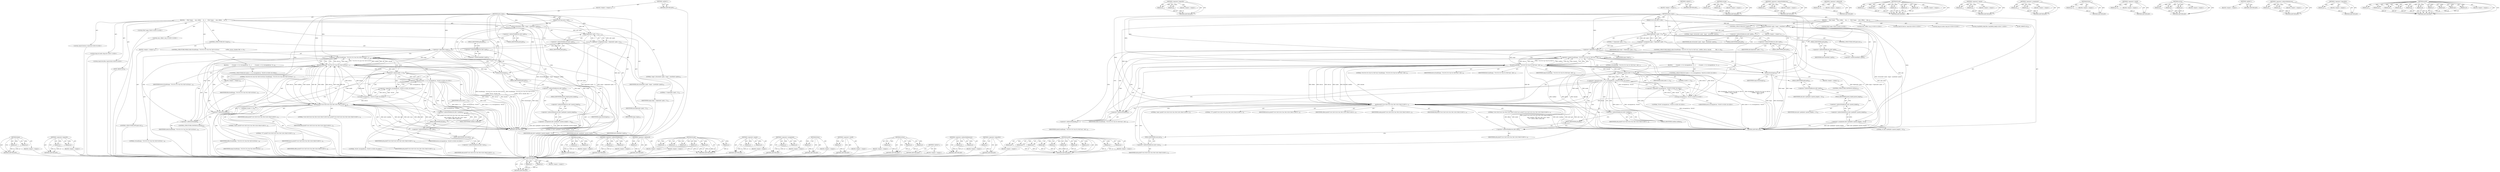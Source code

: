 digraph "printf" {
vulnerable_153 [label=<(METHOD,fopen)>];
vulnerable_154 [label=<(PARAM,p1)>];
vulnerable_155 [label=<(PARAM,p2)>];
vulnerable_156 [label=<(BLOCK,&lt;empty&gt;,&lt;empty&gt;)>];
vulnerable_157 [label=<(METHOD_RETURN,ANY)>];
vulnerable_180 [label=<(METHOD,&lt;operator&gt;.logicalOr)>];
vulnerable_181 [label=<(PARAM,p1)>];
vulnerable_182 [label=<(PARAM,p2)>];
vulnerable_183 [label=<(BLOCK,&lt;empty&gt;,&lt;empty&gt;)>];
vulnerable_184 [label=<(METHOD_RETURN,ANY)>];
vulnerable_6 [label=<(METHOD,&lt;global&gt;)<SUB>1</SUB>>];
vulnerable_7 [label=<(BLOCK,&lt;empty&gt;,&lt;empty&gt;)<SUB>1</SUB>>];
vulnerable_8 [label=<(METHOD,print_maps)<SUB>1</SUB>>];
vulnerable_9 [label=<(PARAM,struct pid_info_t* info)<SUB>1</SUB>>];
vulnerable_10 [label=<(BLOCK,{
     FILE *maps;
     size_t offset;
     cha...,{
     FILE *maps;
     size_t offset;
     cha...)<SUB>2</SUB>>];
vulnerable_11 [label="<(LOCAL,FILE* maps: FILE*)<SUB>3</SUB>>"];
vulnerable_12 [label="<(LOCAL,size_t offset: size_t)<SUB>4</SUB>>"];
vulnerable_13 [label="<(LOCAL,char[10] device: char[10])<SUB>5</SUB>>"];
vulnerable_14 [label="<(LOCAL,long int inode: long int)<SUB>6</SUB>>"];
vulnerable_15 [label="<(LOCAL,char[PATH_MAX] file: char[PATH_MAX])<SUB>7</SUB>>"];
vulnerable_16 [label=<(strlcat,strlcat(info-&gt;path, &quot;maps&quot;, sizeof(info-&gt;path)))<SUB>9</SUB>>];
vulnerable_17 [label=<(&lt;operator&gt;.indirectFieldAccess,info-&gt;path)<SUB>9</SUB>>];
vulnerable_18 [label=<(IDENTIFIER,info,strlcat(info-&gt;path, &quot;maps&quot;, sizeof(info-&gt;path)))<SUB>9</SUB>>];
vulnerable_19 [label=<(FIELD_IDENTIFIER,path,path)<SUB>9</SUB>>];
vulnerable_20 [label=<(LITERAL,&quot;maps&quot;,strlcat(info-&gt;path, &quot;maps&quot;, sizeof(info-&gt;path)))<SUB>9</SUB>>];
vulnerable_21 [label=<(&lt;operator&gt;.sizeOf,sizeof(info-&gt;path))<SUB>9</SUB>>];
vulnerable_22 [label=<(&lt;operator&gt;.indirectFieldAccess,info-&gt;path)<SUB>9</SUB>>];
vulnerable_23 [label=<(IDENTIFIER,info,sizeof(info-&gt;path))<SUB>9</SUB>>];
vulnerable_24 [label=<(FIELD_IDENTIFIER,path,path)<SUB>9</SUB>>];
vulnerable_25 [label=<(&lt;operator&gt;.assignment,maps = fopen(info-&gt;path, &quot;r&quot;))<SUB>11</SUB>>];
vulnerable_26 [label=<(IDENTIFIER,maps,maps = fopen(info-&gt;path, &quot;r&quot;))<SUB>11</SUB>>];
vulnerable_27 [label=<(fopen,fopen(info-&gt;path, &quot;r&quot;))<SUB>11</SUB>>];
vulnerable_28 [label=<(&lt;operator&gt;.indirectFieldAccess,info-&gt;path)<SUB>11</SUB>>];
vulnerable_29 [label=<(IDENTIFIER,info,fopen(info-&gt;path, &quot;r&quot;))<SUB>11</SUB>>];
vulnerable_30 [label=<(FIELD_IDENTIFIER,path,path)<SUB>11</SUB>>];
vulnerable_31 [label=<(LITERAL,&quot;r&quot;,fopen(info-&gt;path, &quot;r&quot;))<SUB>11</SUB>>];
vulnerable_32 [label=<(CONTROL_STRUCTURE,IF,if (!maps))<SUB>13</SUB>>];
vulnerable_33 [label=<(&lt;operator&gt;.logicalNot,!maps)<SUB>13</SUB>>];
vulnerable_34 [label=<(IDENTIFIER,maps,!maps)<SUB>13</SUB>>];
vulnerable_35 [label=<(BLOCK,&lt;empty&gt;,&lt;empty&gt;)<SUB>14</SUB>>];
vulnerable_36 [label=<(CONTROL_STRUCTURE,GOTO,goto out;)<SUB>14</SUB>>];
vulnerable_37 [label=<(CONTROL_STRUCTURE,WHILE,while (fscanf(maps, &quot;%*x-%*x %*s %zx %s %ld %s\n&quot;, &amp;offset, device, &amp;inode,
            file) == 4))<SUB>16</SUB>>];
vulnerable_38 [label=<(&lt;operator&gt;.equals,fscanf(maps, &quot;%*x-%*x %*s %zx %s %ld %s\n&quot;, &amp;of...)<SUB>16</SUB>>];
vulnerable_39 [label=<(fscanf,fscanf(maps, &quot;%*x-%*x %*s %zx %s %ld %s\n&quot;, &amp;of...)<SUB>16</SUB>>];
vulnerable_40 [label=<(IDENTIFIER,maps,fscanf(maps, &quot;%*x-%*x %*s %zx %s %ld %s\n&quot;, &amp;of...)<SUB>16</SUB>>];
vulnerable_41 [label=<(LITERAL,&quot;%*x-%*x %*s %zx %s %ld %s\n&quot;,fscanf(maps, &quot;%*x-%*x %*s %zx %s %ld %s\n&quot;, &amp;of...)<SUB>16</SUB>>];
vulnerable_42 [label=<(&lt;operator&gt;.addressOf,&amp;offset)<SUB>16</SUB>>];
vulnerable_43 [label=<(IDENTIFIER,offset,fscanf(maps, &quot;%*x-%*x %*s %zx %s %ld %s\n&quot;, &amp;of...)<SUB>16</SUB>>];
vulnerable_44 [label=<(IDENTIFIER,device,fscanf(maps, &quot;%*x-%*x %*s %zx %s %ld %s\n&quot;, &amp;of...)<SUB>16</SUB>>];
vulnerable_45 [label=<(&lt;operator&gt;.addressOf,&amp;inode)<SUB>16</SUB>>];
vulnerable_46 [label=<(IDENTIFIER,inode,fscanf(maps, &quot;%*x-%*x %*s %zx %s %ld %s\n&quot;, &amp;of...)<SUB>16</SUB>>];
vulnerable_47 [label=<(IDENTIFIER,file,fscanf(maps, &quot;%*x-%*x %*s %zx %s %ld %s\n&quot;, &amp;of...)<SUB>17</SUB>>];
vulnerable_48 [label=<(LITERAL,4,fscanf(maps, &quot;%*x-%*x %*s %zx %s %ld %s\n&quot;, &amp;of...)<SUB>17</SUB>>];
vulnerable_49 [label=<(BLOCK,{
         if (inode == 0 || !strcmp(device, &quot;0...,{
         if (inode == 0 || !strcmp(device, &quot;0...)<SUB>17</SUB>>];
vulnerable_50 [label="<(CONTROL_STRUCTURE,IF,if (inode == 0 || !strcmp(device, &quot;00:00&quot;)))<SUB>18</SUB>>"];
vulnerable_51 [label="<(&lt;operator&gt;.logicalOr,inode == 0 || !strcmp(device, &quot;00:00&quot;))<SUB>18</SUB>>"];
vulnerable_52 [label=<(&lt;operator&gt;.equals,inode == 0)<SUB>18</SUB>>];
vulnerable_53 [label=<(IDENTIFIER,inode,inode == 0)<SUB>18</SUB>>];
vulnerable_54 [label=<(LITERAL,0,inode == 0)<SUB>18</SUB>>];
vulnerable_55 [label="<(&lt;operator&gt;.logicalNot,!strcmp(device, &quot;00:00&quot;))<SUB>18</SUB>>"];
vulnerable_56 [label="<(strcmp,strcmp(device, &quot;00:00&quot;))<SUB>18</SUB>>"];
vulnerable_57 [label="<(IDENTIFIER,device,strcmp(device, &quot;00:00&quot;))<SUB>18</SUB>>"];
vulnerable_58 [label="<(LITERAL,&quot;00:00&quot;,strcmp(device, &quot;00:00&quot;))<SUB>18</SUB>>"];
vulnerable_59 [label=<(BLOCK,&lt;empty&gt;,&lt;empty&gt;)<SUB>19</SUB>>];
vulnerable_60 [label=<(CONTROL_STRUCTURE,CONTINUE,continue;)<SUB>19</SUB>>];
vulnerable_61 [label=<(printf,printf(&quot;%-9s %5d %10s %4s %9s %18s %9zd %10ld %...)<SUB>21</SUB>>];
vulnerable_62 [label=<(LITERAL,&quot;%-9s %5d %10s %4s %9s %18s %9zd %10ld %s\n&quot;,printf(&quot;%-9s %5d %10s %4s %9s %18s %9zd %10ld %...)<SUB>21</SUB>>];
vulnerable_63 [label=<(&lt;operator&gt;.indirectFieldAccess,info-&gt;cmdline)<SUB>22</SUB>>];
vulnerable_64 [label=<(IDENTIFIER,info,printf(&quot;%-9s %5d %10s %4s %9s %18s %9zd %10ld %...)<SUB>22</SUB>>];
vulnerable_65 [label=<(FIELD_IDENTIFIER,cmdline,cmdline)<SUB>22</SUB>>];
vulnerable_66 [label=<(&lt;operator&gt;.indirectFieldAccess,info-&gt;pid)<SUB>22</SUB>>];
vulnerable_67 [label=<(IDENTIFIER,info,printf(&quot;%-9s %5d %10s %4s %9s %18s %9zd %10ld %...)<SUB>22</SUB>>];
vulnerable_68 [label=<(FIELD_IDENTIFIER,pid,pid)<SUB>22</SUB>>];
vulnerable_69 [label=<(&lt;operator&gt;.indirectFieldAccess,info-&gt;user)<SUB>22</SUB>>];
vulnerable_70 [label=<(IDENTIFIER,info,printf(&quot;%-9s %5d %10s %4s %9s %18s %9zd %10ld %...)<SUB>22</SUB>>];
vulnerable_71 [label=<(FIELD_IDENTIFIER,user,user)<SUB>22</SUB>>];
vulnerable_72 [label=<(LITERAL,&quot;mem&quot;,printf(&quot;%-9s %5d %10s %4s %9s %18s %9zd %10ld %...)<SUB>22</SUB>>];
vulnerable_73 [label=<(LITERAL,&quot;???&quot;,printf(&quot;%-9s %5d %10s %4s %9s %18s %9zd %10ld %...)<SUB>23</SUB>>];
vulnerable_74 [label=<(IDENTIFIER,device,printf(&quot;%-9s %5d %10s %4s %9s %18s %9zd %10ld %...)<SUB>23</SUB>>];
vulnerable_75 [label=<(IDENTIFIER,offset,printf(&quot;%-9s %5d %10s %4s %9s %18s %9zd %10ld %...)<SUB>23</SUB>>];
vulnerable_76 [label=<(IDENTIFIER,inode,printf(&quot;%-9s %5d %10s %4s %9s %18s %9zd %10ld %...)<SUB>23</SUB>>];
vulnerable_77 [label=<(IDENTIFIER,file,printf(&quot;%-9s %5d %10s %4s %9s %18s %9zd %10ld %...)<SUB>23</SUB>>];
vulnerable_78 [label=<(fclose,fclose(maps))<SUB>26</SUB>>];
vulnerable_79 [label=<(IDENTIFIER,maps,fclose(maps))<SUB>26</SUB>>];
vulnerable_80 [label=<(JUMP_TARGET,out)<SUB>28</SUB>>];
vulnerable_81 [label=<(&lt;operator&gt;.assignment,info-&gt;path[info-&gt;parent_length] = '\0')<SUB>29</SUB>>];
vulnerable_82 [label=<(&lt;operator&gt;.indirectIndexAccess,info-&gt;path[info-&gt;parent_length])<SUB>29</SUB>>];
vulnerable_83 [label=<(&lt;operator&gt;.indirectFieldAccess,info-&gt;path)<SUB>29</SUB>>];
vulnerable_84 [label=<(IDENTIFIER,info,info-&gt;path[info-&gt;parent_length] = '\0')<SUB>29</SUB>>];
vulnerable_85 [label=<(FIELD_IDENTIFIER,path,path)<SUB>29</SUB>>];
vulnerable_86 [label=<(&lt;operator&gt;.indirectFieldAccess,info-&gt;parent_length)<SUB>29</SUB>>];
vulnerable_87 [label=<(IDENTIFIER,info,info-&gt;path[info-&gt;parent_length] = '\0')<SUB>29</SUB>>];
vulnerable_88 [label=<(FIELD_IDENTIFIER,parent_length,parent_length)<SUB>29</SUB>>];
vulnerable_89 [label=<(LITERAL,'\0',info-&gt;path[info-&gt;parent_length] = '\0')<SUB>29</SUB>>];
vulnerable_90 [label=<(METHOD_RETURN,void)<SUB>1</SUB>>];
vulnerable_92 [label=<(METHOD_RETURN,ANY)<SUB>1</SUB>>];
vulnerable_185 [label=<(METHOD,strcmp)>];
vulnerable_186 [label=<(PARAM,p1)>];
vulnerable_187 [label=<(PARAM,p2)>];
vulnerable_188 [label=<(BLOCK,&lt;empty&gt;,&lt;empty&gt;)>];
vulnerable_189 [label=<(METHOD_RETURN,ANY)>];
vulnerable_139 [label=<(METHOD,&lt;operator&gt;.indirectFieldAccess)>];
vulnerable_140 [label=<(PARAM,p1)>];
vulnerable_141 [label=<(PARAM,p2)>];
vulnerable_142 [label=<(BLOCK,&lt;empty&gt;,&lt;empty&gt;)>];
vulnerable_143 [label=<(METHOD_RETURN,ANY)>];
vulnerable_176 [label=<(METHOD,&lt;operator&gt;.addressOf)>];
vulnerable_177 [label=<(PARAM,p1)>];
vulnerable_178 [label=<(BLOCK,&lt;empty&gt;,&lt;empty&gt;)>];
vulnerable_179 [label=<(METHOD_RETURN,ANY)>];
vulnerable_167 [label=<(METHOD,fscanf)>];
vulnerable_168 [label=<(PARAM,p1)>];
vulnerable_169 [label=<(PARAM,p2)>];
vulnerable_170 [label=<(PARAM,p3)>];
vulnerable_171 [label=<(PARAM,p4)>];
vulnerable_172 [label=<(PARAM,p5)>];
vulnerable_173 [label=<(PARAM,p6)>];
vulnerable_174 [label=<(BLOCK,&lt;empty&gt;,&lt;empty&gt;)>];
vulnerable_175 [label=<(METHOD_RETURN,ANY)>];
vulnerable_162 [label=<(METHOD,&lt;operator&gt;.equals)>];
vulnerable_163 [label=<(PARAM,p1)>];
vulnerable_164 [label=<(PARAM,p2)>];
vulnerable_165 [label=<(BLOCK,&lt;empty&gt;,&lt;empty&gt;)>];
vulnerable_166 [label=<(METHOD_RETURN,ANY)>];
vulnerable_148 [label=<(METHOD,&lt;operator&gt;.assignment)>];
vulnerable_149 [label=<(PARAM,p1)>];
vulnerable_150 [label=<(PARAM,p2)>];
vulnerable_151 [label=<(BLOCK,&lt;empty&gt;,&lt;empty&gt;)>];
vulnerable_152 [label=<(METHOD_RETURN,ANY)>];
vulnerable_203 [label=<(METHOD,fclose)>];
vulnerable_204 [label=<(PARAM,p1)>];
vulnerable_205 [label=<(BLOCK,&lt;empty&gt;,&lt;empty&gt;)>];
vulnerable_206 [label=<(METHOD_RETURN,ANY)>];
vulnerable_144 [label=<(METHOD,&lt;operator&gt;.sizeOf)>];
vulnerable_145 [label=<(PARAM,p1)>];
vulnerable_146 [label=<(BLOCK,&lt;empty&gt;,&lt;empty&gt;)>];
vulnerable_147 [label=<(METHOD_RETURN,ANY)>];
vulnerable_133 [label=<(METHOD,strlcat)>];
vulnerable_134 [label=<(PARAM,p1)>];
vulnerable_135 [label=<(PARAM,p2)>];
vulnerable_136 [label=<(PARAM,p3)>];
vulnerable_137 [label=<(BLOCK,&lt;empty&gt;,&lt;empty&gt;)>];
vulnerable_138 [label=<(METHOD_RETURN,ANY)>];
vulnerable_127 [label=<(METHOD,&lt;global&gt;)<SUB>1</SUB>>];
vulnerable_128 [label=<(BLOCK,&lt;empty&gt;,&lt;empty&gt;)>];
vulnerable_129 [label=<(METHOD_RETURN,ANY)>];
vulnerable_207 [label=<(METHOD,&lt;operator&gt;.indirectIndexAccess)>];
vulnerable_208 [label=<(PARAM,p1)>];
vulnerable_209 [label=<(PARAM,p2)>];
vulnerable_210 [label=<(BLOCK,&lt;empty&gt;,&lt;empty&gt;)>];
vulnerable_211 [label=<(METHOD_RETURN,ANY)>];
vulnerable_158 [label=<(METHOD,&lt;operator&gt;.logicalNot)>];
vulnerable_159 [label=<(PARAM,p1)>];
vulnerable_160 [label=<(BLOCK,&lt;empty&gt;,&lt;empty&gt;)>];
vulnerable_161 [label=<(METHOD_RETURN,ANY)>];
vulnerable_190 [label=<(METHOD,printf)>];
vulnerable_191 [label=<(PARAM,p1)>];
vulnerable_192 [label=<(PARAM,p2)>];
vulnerable_193 [label=<(PARAM,p3)>];
vulnerable_194 [label=<(PARAM,p4)>];
vulnerable_195 [label=<(PARAM,p5)>];
vulnerable_196 [label=<(PARAM,p6)>];
vulnerable_197 [label=<(PARAM,p7)>];
vulnerable_198 [label=<(PARAM,p8)>];
vulnerable_199 [label=<(PARAM,p9)>];
vulnerable_200 [label=<(PARAM,p10)>];
vulnerable_201 [label=<(BLOCK,&lt;empty&gt;,&lt;empty&gt;)>];
vulnerable_202 [label=<(METHOD_RETURN,ANY)>];
fixed_153 [label=<(METHOD,fopen)>];
fixed_154 [label=<(PARAM,p1)>];
fixed_155 [label=<(PARAM,p2)>];
fixed_156 [label=<(BLOCK,&lt;empty&gt;,&lt;empty&gt;)>];
fixed_157 [label=<(METHOD_RETURN,ANY)>];
fixed_180 [label=<(METHOD,&lt;operator&gt;.logicalOr)>];
fixed_181 [label=<(PARAM,p1)>];
fixed_182 [label=<(PARAM,p2)>];
fixed_183 [label=<(BLOCK,&lt;empty&gt;,&lt;empty&gt;)>];
fixed_184 [label=<(METHOD_RETURN,ANY)>];
fixed_6 [label=<(METHOD,&lt;global&gt;)<SUB>1</SUB>>];
fixed_7 [label=<(BLOCK,&lt;empty&gt;,&lt;empty&gt;)<SUB>1</SUB>>];
fixed_8 [label=<(METHOD,print_maps)<SUB>1</SUB>>];
fixed_9 [label=<(PARAM,struct pid_info_t* info)<SUB>1</SUB>>];
fixed_10 [label=<(BLOCK,{
     FILE *maps;

     size_t offset;
     ch...,{
     FILE *maps;

     size_t offset;
     ch...)<SUB>2</SUB>>];
fixed_11 [label="<(LOCAL,FILE* maps: FILE*)<SUB>3</SUB>>"];
fixed_12 [label="<(LOCAL,size_t offset: size_t)<SUB>5</SUB>>"];
fixed_13 [label="<(LOCAL,char[10] device: char[10])<SUB>6</SUB>>"];
fixed_14 [label="<(LOCAL,long int inode: long int)<SUB>7</SUB>>"];
fixed_15 [label="<(LOCAL,char[1024] file: char[1024])<SUB>8</SUB>>"];
fixed_16 [label=<(strlcat,strlcat(info-&gt;path, &quot;maps&quot;, sizeof(info-&gt;path)))<SUB>10</SUB>>];
fixed_17 [label=<(&lt;operator&gt;.indirectFieldAccess,info-&gt;path)<SUB>10</SUB>>];
fixed_18 [label=<(IDENTIFIER,info,strlcat(info-&gt;path, &quot;maps&quot;, sizeof(info-&gt;path)))<SUB>10</SUB>>];
fixed_19 [label=<(FIELD_IDENTIFIER,path,path)<SUB>10</SUB>>];
fixed_20 [label=<(LITERAL,&quot;maps&quot;,strlcat(info-&gt;path, &quot;maps&quot;, sizeof(info-&gt;path)))<SUB>10</SUB>>];
fixed_21 [label=<(&lt;operator&gt;.sizeOf,sizeof(info-&gt;path))<SUB>10</SUB>>];
fixed_22 [label=<(&lt;operator&gt;.indirectFieldAccess,info-&gt;path)<SUB>10</SUB>>];
fixed_23 [label=<(IDENTIFIER,info,sizeof(info-&gt;path))<SUB>10</SUB>>];
fixed_24 [label=<(FIELD_IDENTIFIER,path,path)<SUB>10</SUB>>];
fixed_25 [label=<(&lt;operator&gt;.assignment,maps = fopen(info-&gt;path, &quot;r&quot;))<SUB>12</SUB>>];
fixed_26 [label=<(IDENTIFIER,maps,maps = fopen(info-&gt;path, &quot;r&quot;))<SUB>12</SUB>>];
fixed_27 [label=<(fopen,fopen(info-&gt;path, &quot;r&quot;))<SUB>12</SUB>>];
fixed_28 [label=<(&lt;operator&gt;.indirectFieldAccess,info-&gt;path)<SUB>12</SUB>>];
fixed_29 [label=<(IDENTIFIER,info,fopen(info-&gt;path, &quot;r&quot;))<SUB>12</SUB>>];
fixed_30 [label=<(FIELD_IDENTIFIER,path,path)<SUB>12</SUB>>];
fixed_31 [label=<(LITERAL,&quot;r&quot;,fopen(info-&gt;path, &quot;r&quot;))<SUB>12</SUB>>];
fixed_32 [label=<(CONTROL_STRUCTURE,IF,if (!maps))<SUB>14</SUB>>];
fixed_33 [label=<(&lt;operator&gt;.logicalNot,!maps)<SUB>14</SUB>>];
fixed_34 [label=<(IDENTIFIER,maps,!maps)<SUB>14</SUB>>];
fixed_35 [label=<(BLOCK,&lt;empty&gt;,&lt;empty&gt;)<SUB>15</SUB>>];
fixed_36 [label=<(CONTROL_STRUCTURE,GOTO,goto out;)<SUB>15</SUB>>];
fixed_37 [label=<(CONTROL_STRUCTURE,WHILE,while (fscanf(maps, &quot;%*x-%*x %*s %zx %5s %ld %1023s\n&quot;,
                  &amp;offset, device, &amp;inode, file) == 4))<SUB>17</SUB>>];
fixed_38 [label=<(&lt;operator&gt;.equals,fscanf(maps, &quot;%*x-%*x %*s %zx %5s %ld %1023s\n&quot;...)<SUB>17</SUB>>];
fixed_39 [label=<(fscanf,fscanf(maps, &quot;%*x-%*x %*s %zx %5s %ld %1023s\n&quot;...)<SUB>17</SUB>>];
fixed_40 [label=<(IDENTIFIER,maps,fscanf(maps, &quot;%*x-%*x %*s %zx %5s %ld %1023s\n&quot;...)<SUB>17</SUB>>];
fixed_41 [label=<(LITERAL,&quot;%*x-%*x %*s %zx %5s %ld %1023s\n&quot;,fscanf(maps, &quot;%*x-%*x %*s %zx %5s %ld %1023s\n&quot;...)<SUB>17</SUB>>];
fixed_42 [label=<(&lt;operator&gt;.addressOf,&amp;offset)<SUB>18</SUB>>];
fixed_43 [label=<(IDENTIFIER,offset,fscanf(maps, &quot;%*x-%*x %*s %zx %5s %ld %1023s\n&quot;...)<SUB>18</SUB>>];
fixed_44 [label=<(IDENTIFIER,device,fscanf(maps, &quot;%*x-%*x %*s %zx %5s %ld %1023s\n&quot;...)<SUB>18</SUB>>];
fixed_45 [label=<(&lt;operator&gt;.addressOf,&amp;inode)<SUB>18</SUB>>];
fixed_46 [label=<(IDENTIFIER,inode,fscanf(maps, &quot;%*x-%*x %*s %zx %5s %ld %1023s\n&quot;...)<SUB>18</SUB>>];
fixed_47 [label=<(IDENTIFIER,file,fscanf(maps, &quot;%*x-%*x %*s %zx %5s %ld %1023s\n&quot;...)<SUB>18</SUB>>];
fixed_48 [label=<(LITERAL,4,fscanf(maps, &quot;%*x-%*x %*s %zx %5s %ld %1023s\n&quot;...)<SUB>18</SUB>>];
fixed_49 [label=<(BLOCK,{
         if (inode == 0 || !strcmp(device, &quot;0...,{
         if (inode == 0 || !strcmp(device, &quot;0...)<SUB>18</SUB>>];
fixed_50 [label="<(CONTROL_STRUCTURE,IF,if (inode == 0 || !strcmp(device, &quot;00:00&quot;)))<SUB>19</SUB>>"];
fixed_51 [label="<(&lt;operator&gt;.logicalOr,inode == 0 || !strcmp(device, &quot;00:00&quot;))<SUB>19</SUB>>"];
fixed_52 [label=<(&lt;operator&gt;.equals,inode == 0)<SUB>19</SUB>>];
fixed_53 [label=<(IDENTIFIER,inode,inode == 0)<SUB>19</SUB>>];
fixed_54 [label=<(LITERAL,0,inode == 0)<SUB>19</SUB>>];
fixed_55 [label="<(&lt;operator&gt;.logicalNot,!strcmp(device, &quot;00:00&quot;))<SUB>19</SUB>>"];
fixed_56 [label="<(strcmp,strcmp(device, &quot;00:00&quot;))<SUB>19</SUB>>"];
fixed_57 [label="<(IDENTIFIER,device,strcmp(device, &quot;00:00&quot;))<SUB>19</SUB>>"];
fixed_58 [label="<(LITERAL,&quot;00:00&quot;,strcmp(device, &quot;00:00&quot;))<SUB>19</SUB>>"];
fixed_59 [label=<(BLOCK,&lt;empty&gt;,&lt;empty&gt;)<SUB>20</SUB>>];
fixed_60 [label=<(CONTROL_STRUCTURE,CONTINUE,continue;)<SUB>20</SUB>>];
fixed_61 [label=<(printf,printf(&quot;%-9s %5d %10s %4s %9s %18s %9zd %10ld %...)<SUB>22</SUB>>];
fixed_62 [label=<(LITERAL,&quot;%-9s %5d %10s %4s %9s %18s %9zd %10ld %s\n&quot;,printf(&quot;%-9s %5d %10s %4s %9s %18s %9zd %10ld %...)<SUB>22</SUB>>];
fixed_63 [label=<(&lt;operator&gt;.indirectFieldAccess,info-&gt;cmdline)<SUB>23</SUB>>];
fixed_64 [label=<(IDENTIFIER,info,printf(&quot;%-9s %5d %10s %4s %9s %18s %9zd %10ld %...)<SUB>23</SUB>>];
fixed_65 [label=<(FIELD_IDENTIFIER,cmdline,cmdline)<SUB>23</SUB>>];
fixed_66 [label=<(&lt;operator&gt;.indirectFieldAccess,info-&gt;pid)<SUB>23</SUB>>];
fixed_67 [label=<(IDENTIFIER,info,printf(&quot;%-9s %5d %10s %4s %9s %18s %9zd %10ld %...)<SUB>23</SUB>>];
fixed_68 [label=<(FIELD_IDENTIFIER,pid,pid)<SUB>23</SUB>>];
fixed_69 [label=<(&lt;operator&gt;.indirectFieldAccess,info-&gt;user)<SUB>23</SUB>>];
fixed_70 [label=<(IDENTIFIER,info,printf(&quot;%-9s %5d %10s %4s %9s %18s %9zd %10ld %...)<SUB>23</SUB>>];
fixed_71 [label=<(FIELD_IDENTIFIER,user,user)<SUB>23</SUB>>];
fixed_72 [label=<(LITERAL,&quot;mem&quot;,printf(&quot;%-9s %5d %10s %4s %9s %18s %9zd %10ld %...)<SUB>23</SUB>>];
fixed_73 [label=<(LITERAL,&quot;???&quot;,printf(&quot;%-9s %5d %10s %4s %9s %18s %9zd %10ld %...)<SUB>24</SUB>>];
fixed_74 [label=<(IDENTIFIER,device,printf(&quot;%-9s %5d %10s %4s %9s %18s %9zd %10ld %...)<SUB>24</SUB>>];
fixed_75 [label=<(IDENTIFIER,offset,printf(&quot;%-9s %5d %10s %4s %9s %18s %9zd %10ld %...)<SUB>24</SUB>>];
fixed_76 [label=<(IDENTIFIER,inode,printf(&quot;%-9s %5d %10s %4s %9s %18s %9zd %10ld %...)<SUB>24</SUB>>];
fixed_77 [label=<(IDENTIFIER,file,printf(&quot;%-9s %5d %10s %4s %9s %18s %9zd %10ld %...)<SUB>24</SUB>>];
fixed_78 [label=<(fclose,fclose(maps))<SUB>27</SUB>>];
fixed_79 [label=<(IDENTIFIER,maps,fclose(maps))<SUB>27</SUB>>];
fixed_80 [label=<(JUMP_TARGET,out)<SUB>29</SUB>>];
fixed_81 [label=<(&lt;operator&gt;.assignment,info-&gt;path[info-&gt;parent_length] = '\0')<SUB>30</SUB>>];
fixed_82 [label=<(&lt;operator&gt;.indirectIndexAccess,info-&gt;path[info-&gt;parent_length])<SUB>30</SUB>>];
fixed_83 [label=<(&lt;operator&gt;.indirectFieldAccess,info-&gt;path)<SUB>30</SUB>>];
fixed_84 [label=<(IDENTIFIER,info,info-&gt;path[info-&gt;parent_length] = '\0')<SUB>30</SUB>>];
fixed_85 [label=<(FIELD_IDENTIFIER,path,path)<SUB>30</SUB>>];
fixed_86 [label=<(&lt;operator&gt;.indirectFieldAccess,info-&gt;parent_length)<SUB>30</SUB>>];
fixed_87 [label=<(IDENTIFIER,info,info-&gt;path[info-&gt;parent_length] = '\0')<SUB>30</SUB>>];
fixed_88 [label=<(FIELD_IDENTIFIER,parent_length,parent_length)<SUB>30</SUB>>];
fixed_89 [label=<(LITERAL,'\0',info-&gt;path[info-&gt;parent_length] = '\0')<SUB>30</SUB>>];
fixed_90 [label=<(METHOD_RETURN,void)<SUB>1</SUB>>];
fixed_92 [label=<(METHOD_RETURN,ANY)<SUB>1</SUB>>];
fixed_185 [label=<(METHOD,strcmp)>];
fixed_186 [label=<(PARAM,p1)>];
fixed_187 [label=<(PARAM,p2)>];
fixed_188 [label=<(BLOCK,&lt;empty&gt;,&lt;empty&gt;)>];
fixed_189 [label=<(METHOD_RETURN,ANY)>];
fixed_139 [label=<(METHOD,&lt;operator&gt;.indirectFieldAccess)>];
fixed_140 [label=<(PARAM,p1)>];
fixed_141 [label=<(PARAM,p2)>];
fixed_142 [label=<(BLOCK,&lt;empty&gt;,&lt;empty&gt;)>];
fixed_143 [label=<(METHOD_RETURN,ANY)>];
fixed_176 [label=<(METHOD,&lt;operator&gt;.addressOf)>];
fixed_177 [label=<(PARAM,p1)>];
fixed_178 [label=<(BLOCK,&lt;empty&gt;,&lt;empty&gt;)>];
fixed_179 [label=<(METHOD_RETURN,ANY)>];
fixed_167 [label=<(METHOD,fscanf)>];
fixed_168 [label=<(PARAM,p1)>];
fixed_169 [label=<(PARAM,p2)>];
fixed_170 [label=<(PARAM,p3)>];
fixed_171 [label=<(PARAM,p4)>];
fixed_172 [label=<(PARAM,p5)>];
fixed_173 [label=<(PARAM,p6)>];
fixed_174 [label=<(BLOCK,&lt;empty&gt;,&lt;empty&gt;)>];
fixed_175 [label=<(METHOD_RETURN,ANY)>];
fixed_162 [label=<(METHOD,&lt;operator&gt;.equals)>];
fixed_163 [label=<(PARAM,p1)>];
fixed_164 [label=<(PARAM,p2)>];
fixed_165 [label=<(BLOCK,&lt;empty&gt;,&lt;empty&gt;)>];
fixed_166 [label=<(METHOD_RETURN,ANY)>];
fixed_148 [label=<(METHOD,&lt;operator&gt;.assignment)>];
fixed_149 [label=<(PARAM,p1)>];
fixed_150 [label=<(PARAM,p2)>];
fixed_151 [label=<(BLOCK,&lt;empty&gt;,&lt;empty&gt;)>];
fixed_152 [label=<(METHOD_RETURN,ANY)>];
fixed_203 [label=<(METHOD,fclose)>];
fixed_204 [label=<(PARAM,p1)>];
fixed_205 [label=<(BLOCK,&lt;empty&gt;,&lt;empty&gt;)>];
fixed_206 [label=<(METHOD_RETURN,ANY)>];
fixed_144 [label=<(METHOD,&lt;operator&gt;.sizeOf)>];
fixed_145 [label=<(PARAM,p1)>];
fixed_146 [label=<(BLOCK,&lt;empty&gt;,&lt;empty&gt;)>];
fixed_147 [label=<(METHOD_RETURN,ANY)>];
fixed_133 [label=<(METHOD,strlcat)>];
fixed_134 [label=<(PARAM,p1)>];
fixed_135 [label=<(PARAM,p2)>];
fixed_136 [label=<(PARAM,p3)>];
fixed_137 [label=<(BLOCK,&lt;empty&gt;,&lt;empty&gt;)>];
fixed_138 [label=<(METHOD_RETURN,ANY)>];
fixed_127 [label=<(METHOD,&lt;global&gt;)<SUB>1</SUB>>];
fixed_128 [label=<(BLOCK,&lt;empty&gt;,&lt;empty&gt;)>];
fixed_129 [label=<(METHOD_RETURN,ANY)>];
fixed_207 [label=<(METHOD,&lt;operator&gt;.indirectIndexAccess)>];
fixed_208 [label=<(PARAM,p1)>];
fixed_209 [label=<(PARAM,p2)>];
fixed_210 [label=<(BLOCK,&lt;empty&gt;,&lt;empty&gt;)>];
fixed_211 [label=<(METHOD_RETURN,ANY)>];
fixed_158 [label=<(METHOD,&lt;operator&gt;.logicalNot)>];
fixed_159 [label=<(PARAM,p1)>];
fixed_160 [label=<(BLOCK,&lt;empty&gt;,&lt;empty&gt;)>];
fixed_161 [label=<(METHOD_RETURN,ANY)>];
fixed_190 [label=<(METHOD,printf)>];
fixed_191 [label=<(PARAM,p1)>];
fixed_192 [label=<(PARAM,p2)>];
fixed_193 [label=<(PARAM,p3)>];
fixed_194 [label=<(PARAM,p4)>];
fixed_195 [label=<(PARAM,p5)>];
fixed_196 [label=<(PARAM,p6)>];
fixed_197 [label=<(PARAM,p7)>];
fixed_198 [label=<(PARAM,p8)>];
fixed_199 [label=<(PARAM,p9)>];
fixed_200 [label=<(PARAM,p10)>];
fixed_201 [label=<(BLOCK,&lt;empty&gt;,&lt;empty&gt;)>];
fixed_202 [label=<(METHOD_RETURN,ANY)>];
vulnerable_153 -> vulnerable_154  [key=0, label="AST: "];
vulnerable_153 -> vulnerable_154  [key=1, label="DDG: "];
vulnerable_153 -> vulnerable_156  [key=0, label="AST: "];
vulnerable_153 -> vulnerable_155  [key=0, label="AST: "];
vulnerable_153 -> vulnerable_155  [key=1, label="DDG: "];
vulnerable_153 -> vulnerable_157  [key=0, label="AST: "];
vulnerable_153 -> vulnerable_157  [key=1, label="CFG: "];
vulnerable_154 -> vulnerable_157  [key=0, label="DDG: p1"];
vulnerable_155 -> vulnerable_157  [key=0, label="DDG: p2"];
vulnerable_180 -> vulnerable_181  [key=0, label="AST: "];
vulnerable_180 -> vulnerable_181  [key=1, label="DDG: "];
vulnerable_180 -> vulnerable_183  [key=0, label="AST: "];
vulnerable_180 -> vulnerable_182  [key=0, label="AST: "];
vulnerable_180 -> vulnerable_182  [key=1, label="DDG: "];
vulnerable_180 -> vulnerable_184  [key=0, label="AST: "];
vulnerable_180 -> vulnerable_184  [key=1, label="CFG: "];
vulnerable_181 -> vulnerable_184  [key=0, label="DDG: p1"];
vulnerable_182 -> vulnerable_184  [key=0, label="DDG: p2"];
vulnerable_6 -> vulnerable_7  [key=0, label="AST: "];
vulnerable_6 -> vulnerable_92  [key=0, label="AST: "];
vulnerable_6 -> vulnerable_92  [key=1, label="CFG: "];
vulnerable_7 -> vulnerable_8  [key=0, label="AST: "];
vulnerable_8 -> vulnerable_9  [key=0, label="AST: "];
vulnerable_8 -> vulnerable_9  [key=1, label="DDG: "];
vulnerable_8 -> vulnerable_10  [key=0, label="AST: "];
vulnerable_8 -> vulnerable_90  [key=0, label="AST: "];
vulnerable_8 -> vulnerable_19  [key=0, label="CFG: "];
vulnerable_8 -> vulnerable_81  [key=0, label="DDG: "];
vulnerable_8 -> vulnerable_16  [key=0, label="DDG: "];
vulnerable_8 -> vulnerable_78  [key=0, label="DDG: "];
vulnerable_8 -> vulnerable_27  [key=0, label="DDG: "];
vulnerable_8 -> vulnerable_33  [key=0, label="DDG: "];
vulnerable_8 -> vulnerable_38  [key=0, label="DDG: "];
vulnerable_8 -> vulnerable_39  [key=0, label="DDG: "];
vulnerable_8 -> vulnerable_61  [key=0, label="DDG: "];
vulnerable_8 -> vulnerable_52  [key=0, label="DDG: "];
vulnerable_8 -> vulnerable_56  [key=0, label="DDG: "];
vulnerable_9 -> vulnerable_90  [key=0, label="DDG: info"];
vulnerable_9 -> vulnerable_16  [key=0, label="DDG: info"];
vulnerable_9 -> vulnerable_27  [key=0, label="DDG: info"];
vulnerable_9 -> vulnerable_61  [key=0, label="DDG: info"];
vulnerable_10 -> vulnerable_11  [key=0, label="AST: "];
vulnerable_10 -> vulnerable_12  [key=0, label="AST: "];
vulnerable_10 -> vulnerable_13  [key=0, label="AST: "];
vulnerable_10 -> vulnerable_14  [key=0, label="AST: "];
vulnerable_10 -> vulnerable_15  [key=0, label="AST: "];
vulnerable_10 -> vulnerable_16  [key=0, label="AST: "];
vulnerable_10 -> vulnerable_25  [key=0, label="AST: "];
vulnerable_10 -> vulnerable_32  [key=0, label="AST: "];
vulnerable_10 -> vulnerable_37  [key=0, label="AST: "];
vulnerable_10 -> vulnerable_78  [key=0, label="AST: "];
vulnerable_10 -> vulnerable_80  [key=0, label="AST: "];
vulnerable_10 -> vulnerable_81  [key=0, label="AST: "];
vulnerable_16 -> vulnerable_17  [key=0, label="AST: "];
vulnerable_16 -> vulnerable_20  [key=0, label="AST: "];
vulnerable_16 -> vulnerable_21  [key=0, label="AST: "];
vulnerable_16 -> vulnerable_30  [key=0, label="CFG: "];
vulnerable_16 -> vulnerable_90  [key=0, label="DDG: strlcat(info-&gt;path, &quot;maps&quot;, sizeof(info-&gt;path))"];
vulnerable_16 -> vulnerable_27  [key=0, label="DDG: info-&gt;path"];
vulnerable_17 -> vulnerable_18  [key=0, label="AST: "];
vulnerable_17 -> vulnerable_19  [key=0, label="AST: "];
vulnerable_17 -> vulnerable_24  [key=0, label="CFG: "];
vulnerable_19 -> vulnerable_17  [key=0, label="CFG: "];
vulnerable_21 -> vulnerable_22  [key=0, label="AST: "];
vulnerable_21 -> vulnerable_16  [key=0, label="CFG: "];
vulnerable_22 -> vulnerable_23  [key=0, label="AST: "];
vulnerable_22 -> vulnerable_24  [key=0, label="AST: "];
vulnerable_22 -> vulnerable_21  [key=0, label="CFG: "];
vulnerable_24 -> vulnerable_22  [key=0, label="CFG: "];
vulnerable_25 -> vulnerable_26  [key=0, label="AST: "];
vulnerable_25 -> vulnerable_27  [key=0, label="AST: "];
vulnerable_25 -> vulnerable_33  [key=0, label="CFG: "];
vulnerable_25 -> vulnerable_33  [key=1, label="DDG: maps"];
vulnerable_25 -> vulnerable_90  [key=0, label="DDG: fopen(info-&gt;path, &quot;r&quot;)"];
vulnerable_25 -> vulnerable_90  [key=1, label="DDG: maps = fopen(info-&gt;path, &quot;r&quot;)"];
vulnerable_27 -> vulnerable_28  [key=0, label="AST: "];
vulnerable_27 -> vulnerable_31  [key=0, label="AST: "];
vulnerable_27 -> vulnerable_25  [key=0, label="CFG: "];
vulnerable_27 -> vulnerable_25  [key=1, label="DDG: info-&gt;path"];
vulnerable_27 -> vulnerable_25  [key=2, label="DDG: &quot;r&quot;"];
vulnerable_27 -> vulnerable_90  [key=0, label="DDG: info-&gt;path"];
vulnerable_28 -> vulnerable_29  [key=0, label="AST: "];
vulnerable_28 -> vulnerable_30  [key=0, label="AST: "];
vulnerable_28 -> vulnerable_27  [key=0, label="CFG: "];
vulnerable_30 -> vulnerable_28  [key=0, label="CFG: "];
vulnerable_32 -> vulnerable_33  [key=0, label="AST: "];
vulnerable_32 -> vulnerable_35  [key=0, label="AST: "];
vulnerable_33 -> vulnerable_34  [key=0, label="AST: "];
vulnerable_33 -> vulnerable_85  [key=0, label="CFG: "];
vulnerable_33 -> vulnerable_42  [key=0, label="CFG: "];
vulnerable_33 -> vulnerable_42  [key=1, label="CDG: "];
vulnerable_33 -> vulnerable_90  [key=0, label="DDG: maps"];
vulnerable_33 -> vulnerable_90  [key=1, label="DDG: !maps"];
vulnerable_33 -> vulnerable_39  [key=0, label="DDG: maps"];
vulnerable_33 -> vulnerable_39  [key=1, label="CDG: "];
vulnerable_33 -> vulnerable_38  [key=0, label="CDG: "];
vulnerable_33 -> vulnerable_45  [key=0, label="CDG: "];
vulnerable_33 -> vulnerable_78  [key=0, label="CDG: "];
vulnerable_35 -> vulnerable_36  [key=0, label="AST: "];
vulnerable_37 -> vulnerable_38  [key=0, label="AST: "];
vulnerable_37 -> vulnerable_49  [key=0, label="AST: "];
vulnerable_38 -> vulnerable_39  [key=0, label="AST: "];
vulnerable_38 -> vulnerable_39  [key=1, label="CDG: "];
vulnerable_38 -> vulnerable_48  [key=0, label="AST: "];
vulnerable_38 -> vulnerable_52  [key=0, label="CFG: "];
vulnerable_38 -> vulnerable_52  [key=1, label="CDG: "];
vulnerable_38 -> vulnerable_78  [key=0, label="CFG: "];
vulnerable_38 -> vulnerable_90  [key=0, label="DDG: fscanf(maps, &quot;%*x-%*x %*s %zx %s %ld %s\n&quot;, &amp;offset, device, &amp;inode,
            file)"];
vulnerable_38 -> vulnerable_90  [key=1, label="DDG: fscanf(maps, &quot;%*x-%*x %*s %zx %s %ld %s\n&quot;, &amp;offset, device, &amp;inode,
            file) == 4"];
vulnerable_38 -> vulnerable_42  [key=0, label="CDG: "];
vulnerable_38 -> vulnerable_51  [key=0, label="CDG: "];
vulnerable_38 -> vulnerable_38  [key=0, label="CDG: "];
vulnerable_38 -> vulnerable_45  [key=0, label="CDG: "];
vulnerable_39 -> vulnerable_40  [key=0, label="AST: "];
vulnerable_39 -> vulnerable_41  [key=0, label="AST: "];
vulnerable_39 -> vulnerable_42  [key=0, label="AST: "];
vulnerable_39 -> vulnerable_44  [key=0, label="AST: "];
vulnerable_39 -> vulnerable_45  [key=0, label="AST: "];
vulnerable_39 -> vulnerable_47  [key=0, label="AST: "];
vulnerable_39 -> vulnerable_38  [key=0, label="CFG: "];
vulnerable_39 -> vulnerable_38  [key=1, label="DDG: device"];
vulnerable_39 -> vulnerable_38  [key=2, label="DDG: maps"];
vulnerable_39 -> vulnerable_38  [key=3, label="DDG: &quot;%*x-%*x %*s %zx %s %ld %s\n&quot;"];
vulnerable_39 -> vulnerable_38  [key=4, label="DDG: &amp;offset"];
vulnerable_39 -> vulnerable_38  [key=5, label="DDG: file"];
vulnerable_39 -> vulnerable_38  [key=6, label="DDG: &amp;inode"];
vulnerable_39 -> vulnerable_90  [key=0, label="DDG: &amp;offset"];
vulnerable_39 -> vulnerable_90  [key=1, label="DDG: device"];
vulnerable_39 -> vulnerable_90  [key=2, label="DDG: &amp;inode"];
vulnerable_39 -> vulnerable_90  [key=3, label="DDG: file"];
vulnerable_39 -> vulnerable_78  [key=0, label="DDG: maps"];
vulnerable_39 -> vulnerable_61  [key=0, label="DDG: device"];
vulnerable_39 -> vulnerable_61  [key=1, label="DDG: &amp;offset"];
vulnerable_39 -> vulnerable_61  [key=2, label="DDG: &amp;inode"];
vulnerable_39 -> vulnerable_61  [key=3, label="DDG: file"];
vulnerable_39 -> vulnerable_52  [key=0, label="DDG: &amp;inode"];
vulnerable_39 -> vulnerable_56  [key=0, label="DDG: device"];
vulnerable_42 -> vulnerable_43  [key=0, label="AST: "];
vulnerable_42 -> vulnerable_45  [key=0, label="CFG: "];
vulnerable_45 -> vulnerable_46  [key=0, label="AST: "];
vulnerable_45 -> vulnerable_39  [key=0, label="CFG: "];
vulnerable_49 -> vulnerable_50  [key=0, label="AST: "];
vulnerable_49 -> vulnerable_61  [key=0, label="AST: "];
vulnerable_50 -> vulnerable_51  [key=0, label="AST: "];
vulnerable_50 -> vulnerable_59  [key=0, label="AST: "];
vulnerable_51 -> vulnerable_52  [key=0, label="AST: "];
vulnerable_51 -> vulnerable_55  [key=0, label="AST: "];
vulnerable_51 -> vulnerable_42  [key=0, label="CFG: "];
vulnerable_51 -> vulnerable_65  [key=0, label="CFG: "];
vulnerable_51 -> vulnerable_65  [key=1, label="CDG: "];
vulnerable_51 -> vulnerable_90  [key=0, label="DDG: inode == 0"];
vulnerable_51 -> vulnerable_90  [key=1, label="DDG: !strcmp(device, &quot;00:00&quot;)"];
vulnerable_51 -> vulnerable_90  [key=2, label="DDG: inode == 0 || !strcmp(device, &quot;00:00&quot;)"];
vulnerable_51 -> vulnerable_68  [key=0, label="CDG: "];
vulnerable_51 -> vulnerable_61  [key=0, label="CDG: "];
vulnerable_51 -> vulnerable_66  [key=0, label="CDG: "];
vulnerable_51 -> vulnerable_71  [key=0, label="CDG: "];
vulnerable_51 -> vulnerable_69  [key=0, label="CDG: "];
vulnerable_51 -> vulnerable_63  [key=0, label="CDG: "];
vulnerable_52 -> vulnerable_53  [key=0, label="AST: "];
vulnerable_52 -> vulnerable_54  [key=0, label="AST: "];
vulnerable_52 -> vulnerable_51  [key=0, label="CFG: "];
vulnerable_52 -> vulnerable_51  [key=1, label="DDG: inode"];
vulnerable_52 -> vulnerable_51  [key=2, label="DDG: 0"];
vulnerable_52 -> vulnerable_56  [key=0, label="CFG: "];
vulnerable_52 -> vulnerable_56  [key=1, label="CDG: "];
vulnerable_52 -> vulnerable_90  [key=0, label="DDG: inode"];
vulnerable_52 -> vulnerable_39  [key=0, label="DDG: inode"];
vulnerable_52 -> vulnerable_61  [key=0, label="DDG: inode"];
vulnerable_52 -> vulnerable_55  [key=0, label="CDG: "];
vulnerable_55 -> vulnerable_56  [key=0, label="AST: "];
vulnerable_55 -> vulnerable_51  [key=0, label="CFG: "];
vulnerable_55 -> vulnerable_51  [key=1, label="DDG: strcmp(device, &quot;00:00&quot;)"];
vulnerable_55 -> vulnerable_90  [key=0, label="DDG: strcmp(device, &quot;00:00&quot;)"];
vulnerable_56 -> vulnerable_57  [key=0, label="AST: "];
vulnerable_56 -> vulnerable_58  [key=0, label="AST: "];
vulnerable_56 -> vulnerable_55  [key=0, label="CFG: "];
vulnerable_56 -> vulnerable_55  [key=1, label="DDG: device"];
vulnerable_56 -> vulnerable_55  [key=2, label="DDG: &quot;00:00&quot;"];
vulnerable_56 -> vulnerable_39  [key=0, label="DDG: device"];
vulnerable_56 -> vulnerable_61  [key=0, label="DDG: device"];
vulnerable_59 -> vulnerable_60  [key=0, label="AST: "];
vulnerable_61 -> vulnerable_62  [key=0, label="AST: "];
vulnerable_61 -> vulnerable_63  [key=0, label="AST: "];
vulnerable_61 -> vulnerable_66  [key=0, label="AST: "];
vulnerable_61 -> vulnerable_69  [key=0, label="AST: "];
vulnerable_61 -> vulnerable_72  [key=0, label="AST: "];
vulnerable_61 -> vulnerable_73  [key=0, label="AST: "];
vulnerable_61 -> vulnerable_74  [key=0, label="AST: "];
vulnerable_61 -> vulnerable_75  [key=0, label="AST: "];
vulnerable_61 -> vulnerable_76  [key=0, label="AST: "];
vulnerable_61 -> vulnerable_77  [key=0, label="AST: "];
vulnerable_61 -> vulnerable_42  [key=0, label="CFG: "];
vulnerable_61 -> vulnerable_90  [key=0, label="DDG: info-&gt;cmdline"];
vulnerable_61 -> vulnerable_90  [key=1, label="DDG: info-&gt;pid"];
vulnerable_61 -> vulnerable_90  [key=2, label="DDG: info-&gt;user"];
vulnerable_61 -> vulnerable_90  [key=3, label="DDG: offset"];
vulnerable_61 -> vulnerable_90  [key=4, label="DDG: inode"];
vulnerable_61 -> vulnerable_90  [key=5, label="DDG: printf(&quot;%-9s %5d %10s %4s %9s %18s %9zd %10ld %s\n&quot;,
                info-&gt;cmdline, info-&gt;pid, info-&gt;user, &quot;mem&quot;,
 &quot;???&quot;, device, offset, inode, file)"];
vulnerable_61 -> vulnerable_39  [key=0, label="DDG: offset"];
vulnerable_61 -> vulnerable_39  [key=1, label="DDG: device"];
vulnerable_61 -> vulnerable_39  [key=2, label="DDG: inode"];
vulnerable_61 -> vulnerable_39  [key=3, label="DDG: file"];
vulnerable_61 -> vulnerable_52  [key=0, label="DDG: inode"];
vulnerable_63 -> vulnerable_64  [key=0, label="AST: "];
vulnerable_63 -> vulnerable_65  [key=0, label="AST: "];
vulnerable_63 -> vulnerable_68  [key=0, label="CFG: "];
vulnerable_65 -> vulnerable_63  [key=0, label="CFG: "];
vulnerable_66 -> vulnerable_67  [key=0, label="AST: "];
vulnerable_66 -> vulnerable_68  [key=0, label="AST: "];
vulnerable_66 -> vulnerable_71  [key=0, label="CFG: "];
vulnerable_68 -> vulnerable_66  [key=0, label="CFG: "];
vulnerable_69 -> vulnerable_70  [key=0, label="AST: "];
vulnerable_69 -> vulnerable_71  [key=0, label="AST: "];
vulnerable_69 -> vulnerable_61  [key=0, label="CFG: "];
vulnerable_71 -> vulnerable_69  [key=0, label="CFG: "];
vulnerable_78 -> vulnerable_79  [key=0, label="AST: "];
vulnerable_78 -> vulnerable_85  [key=0, label="CFG: "];
vulnerable_78 -> vulnerable_90  [key=0, label="DDG: maps"];
vulnerable_78 -> vulnerable_90  [key=1, label="DDG: fclose(maps)"];
vulnerable_81 -> vulnerable_82  [key=0, label="AST: "];
vulnerable_81 -> vulnerable_89  [key=0, label="AST: "];
vulnerable_81 -> vulnerable_90  [key=0, label="CFG: "];
vulnerable_81 -> vulnerable_90  [key=1, label="DDG: info-&gt;path[info-&gt;parent_length]"];
vulnerable_81 -> vulnerable_90  [key=2, label="DDG: info-&gt;path[info-&gt;parent_length] = '\0'"];
vulnerable_82 -> vulnerable_83  [key=0, label="AST: "];
vulnerable_82 -> vulnerable_86  [key=0, label="AST: "];
vulnerable_82 -> vulnerable_81  [key=0, label="CFG: "];
vulnerable_83 -> vulnerable_84  [key=0, label="AST: "];
vulnerable_83 -> vulnerable_85  [key=0, label="AST: "];
vulnerable_83 -> vulnerable_88  [key=0, label="CFG: "];
vulnerable_85 -> vulnerable_83  [key=0, label="CFG: "];
vulnerable_86 -> vulnerable_87  [key=0, label="AST: "];
vulnerable_86 -> vulnerable_88  [key=0, label="AST: "];
vulnerable_86 -> vulnerable_82  [key=0, label="CFG: "];
vulnerable_88 -> vulnerable_86  [key=0, label="CFG: "];
vulnerable_185 -> vulnerable_186  [key=0, label="AST: "];
vulnerable_185 -> vulnerable_186  [key=1, label="DDG: "];
vulnerable_185 -> vulnerable_188  [key=0, label="AST: "];
vulnerable_185 -> vulnerable_187  [key=0, label="AST: "];
vulnerable_185 -> vulnerable_187  [key=1, label="DDG: "];
vulnerable_185 -> vulnerable_189  [key=0, label="AST: "];
vulnerable_185 -> vulnerable_189  [key=1, label="CFG: "];
vulnerable_186 -> vulnerable_189  [key=0, label="DDG: p1"];
vulnerable_187 -> vulnerable_189  [key=0, label="DDG: p2"];
vulnerable_139 -> vulnerable_140  [key=0, label="AST: "];
vulnerable_139 -> vulnerable_140  [key=1, label="DDG: "];
vulnerable_139 -> vulnerable_142  [key=0, label="AST: "];
vulnerable_139 -> vulnerable_141  [key=0, label="AST: "];
vulnerable_139 -> vulnerable_141  [key=1, label="DDG: "];
vulnerable_139 -> vulnerable_143  [key=0, label="AST: "];
vulnerable_139 -> vulnerable_143  [key=1, label="CFG: "];
vulnerable_140 -> vulnerable_143  [key=0, label="DDG: p1"];
vulnerable_141 -> vulnerable_143  [key=0, label="DDG: p2"];
vulnerable_176 -> vulnerable_177  [key=0, label="AST: "];
vulnerable_176 -> vulnerable_177  [key=1, label="DDG: "];
vulnerable_176 -> vulnerable_178  [key=0, label="AST: "];
vulnerable_176 -> vulnerable_179  [key=0, label="AST: "];
vulnerable_176 -> vulnerable_179  [key=1, label="CFG: "];
vulnerable_177 -> vulnerable_179  [key=0, label="DDG: p1"];
vulnerable_167 -> vulnerable_168  [key=0, label="AST: "];
vulnerable_167 -> vulnerable_168  [key=1, label="DDG: "];
vulnerable_167 -> vulnerable_174  [key=0, label="AST: "];
vulnerable_167 -> vulnerable_169  [key=0, label="AST: "];
vulnerable_167 -> vulnerable_169  [key=1, label="DDG: "];
vulnerable_167 -> vulnerable_175  [key=0, label="AST: "];
vulnerable_167 -> vulnerable_175  [key=1, label="CFG: "];
vulnerable_167 -> vulnerable_170  [key=0, label="AST: "];
vulnerable_167 -> vulnerable_170  [key=1, label="DDG: "];
vulnerable_167 -> vulnerable_171  [key=0, label="AST: "];
vulnerable_167 -> vulnerable_171  [key=1, label="DDG: "];
vulnerable_167 -> vulnerable_172  [key=0, label="AST: "];
vulnerable_167 -> vulnerable_172  [key=1, label="DDG: "];
vulnerable_167 -> vulnerable_173  [key=0, label="AST: "];
vulnerable_167 -> vulnerable_173  [key=1, label="DDG: "];
vulnerable_168 -> vulnerable_175  [key=0, label="DDG: p1"];
vulnerable_169 -> vulnerable_175  [key=0, label="DDG: p2"];
vulnerable_170 -> vulnerable_175  [key=0, label="DDG: p3"];
vulnerable_171 -> vulnerable_175  [key=0, label="DDG: p4"];
vulnerable_172 -> vulnerable_175  [key=0, label="DDG: p5"];
vulnerable_173 -> vulnerable_175  [key=0, label="DDG: p6"];
vulnerable_162 -> vulnerable_163  [key=0, label="AST: "];
vulnerable_162 -> vulnerable_163  [key=1, label="DDG: "];
vulnerable_162 -> vulnerable_165  [key=0, label="AST: "];
vulnerable_162 -> vulnerable_164  [key=0, label="AST: "];
vulnerable_162 -> vulnerable_164  [key=1, label="DDG: "];
vulnerable_162 -> vulnerable_166  [key=0, label="AST: "];
vulnerable_162 -> vulnerable_166  [key=1, label="CFG: "];
vulnerable_163 -> vulnerable_166  [key=0, label="DDG: p1"];
vulnerable_164 -> vulnerable_166  [key=0, label="DDG: p2"];
vulnerable_148 -> vulnerable_149  [key=0, label="AST: "];
vulnerable_148 -> vulnerable_149  [key=1, label="DDG: "];
vulnerable_148 -> vulnerable_151  [key=0, label="AST: "];
vulnerable_148 -> vulnerable_150  [key=0, label="AST: "];
vulnerable_148 -> vulnerable_150  [key=1, label="DDG: "];
vulnerable_148 -> vulnerable_152  [key=0, label="AST: "];
vulnerable_148 -> vulnerable_152  [key=1, label="CFG: "];
vulnerable_149 -> vulnerable_152  [key=0, label="DDG: p1"];
vulnerable_150 -> vulnerable_152  [key=0, label="DDG: p2"];
vulnerable_203 -> vulnerable_204  [key=0, label="AST: "];
vulnerable_203 -> vulnerable_204  [key=1, label="DDG: "];
vulnerable_203 -> vulnerable_205  [key=0, label="AST: "];
vulnerable_203 -> vulnerable_206  [key=0, label="AST: "];
vulnerable_203 -> vulnerable_206  [key=1, label="CFG: "];
vulnerable_204 -> vulnerable_206  [key=0, label="DDG: p1"];
vulnerable_144 -> vulnerable_145  [key=0, label="AST: "];
vulnerable_144 -> vulnerable_145  [key=1, label="DDG: "];
vulnerable_144 -> vulnerable_146  [key=0, label="AST: "];
vulnerable_144 -> vulnerable_147  [key=0, label="AST: "];
vulnerable_144 -> vulnerable_147  [key=1, label="CFG: "];
vulnerable_145 -> vulnerable_147  [key=0, label="DDG: p1"];
vulnerable_133 -> vulnerable_134  [key=0, label="AST: "];
vulnerable_133 -> vulnerable_134  [key=1, label="DDG: "];
vulnerable_133 -> vulnerable_137  [key=0, label="AST: "];
vulnerable_133 -> vulnerable_135  [key=0, label="AST: "];
vulnerable_133 -> vulnerable_135  [key=1, label="DDG: "];
vulnerable_133 -> vulnerable_138  [key=0, label="AST: "];
vulnerable_133 -> vulnerable_138  [key=1, label="CFG: "];
vulnerable_133 -> vulnerable_136  [key=0, label="AST: "];
vulnerable_133 -> vulnerable_136  [key=1, label="DDG: "];
vulnerable_134 -> vulnerable_138  [key=0, label="DDG: p1"];
vulnerable_135 -> vulnerable_138  [key=0, label="DDG: p2"];
vulnerable_136 -> vulnerable_138  [key=0, label="DDG: p3"];
vulnerable_127 -> vulnerable_128  [key=0, label="AST: "];
vulnerable_127 -> vulnerable_129  [key=0, label="AST: "];
vulnerable_127 -> vulnerable_129  [key=1, label="CFG: "];
vulnerable_207 -> vulnerable_208  [key=0, label="AST: "];
vulnerable_207 -> vulnerable_208  [key=1, label="DDG: "];
vulnerable_207 -> vulnerable_210  [key=0, label="AST: "];
vulnerable_207 -> vulnerable_209  [key=0, label="AST: "];
vulnerable_207 -> vulnerable_209  [key=1, label="DDG: "];
vulnerable_207 -> vulnerable_211  [key=0, label="AST: "];
vulnerable_207 -> vulnerable_211  [key=1, label="CFG: "];
vulnerable_208 -> vulnerable_211  [key=0, label="DDG: p1"];
vulnerable_209 -> vulnerable_211  [key=0, label="DDG: p2"];
vulnerable_158 -> vulnerable_159  [key=0, label="AST: "];
vulnerable_158 -> vulnerable_159  [key=1, label="DDG: "];
vulnerable_158 -> vulnerable_160  [key=0, label="AST: "];
vulnerable_158 -> vulnerable_161  [key=0, label="AST: "];
vulnerable_158 -> vulnerable_161  [key=1, label="CFG: "];
vulnerable_159 -> vulnerable_161  [key=0, label="DDG: p1"];
vulnerable_190 -> vulnerable_191  [key=0, label="AST: "];
vulnerable_190 -> vulnerable_191  [key=1, label="DDG: "];
vulnerable_190 -> vulnerable_201  [key=0, label="AST: "];
vulnerable_190 -> vulnerable_192  [key=0, label="AST: "];
vulnerable_190 -> vulnerable_192  [key=1, label="DDG: "];
vulnerable_190 -> vulnerable_202  [key=0, label="AST: "];
vulnerable_190 -> vulnerable_202  [key=1, label="CFG: "];
vulnerable_190 -> vulnerable_193  [key=0, label="AST: "];
vulnerable_190 -> vulnerable_193  [key=1, label="DDG: "];
vulnerable_190 -> vulnerable_194  [key=0, label="AST: "];
vulnerable_190 -> vulnerable_194  [key=1, label="DDG: "];
vulnerable_190 -> vulnerable_195  [key=0, label="AST: "];
vulnerable_190 -> vulnerable_195  [key=1, label="DDG: "];
vulnerable_190 -> vulnerable_196  [key=0, label="AST: "];
vulnerable_190 -> vulnerable_196  [key=1, label="DDG: "];
vulnerable_190 -> vulnerable_197  [key=0, label="AST: "];
vulnerable_190 -> vulnerable_197  [key=1, label="DDG: "];
vulnerable_190 -> vulnerable_198  [key=0, label="AST: "];
vulnerable_190 -> vulnerable_198  [key=1, label="DDG: "];
vulnerable_190 -> vulnerable_199  [key=0, label="AST: "];
vulnerable_190 -> vulnerable_199  [key=1, label="DDG: "];
vulnerable_190 -> vulnerable_200  [key=0, label="AST: "];
vulnerable_190 -> vulnerable_200  [key=1, label="DDG: "];
vulnerable_191 -> vulnerable_202  [key=0, label="DDG: p1"];
vulnerable_192 -> vulnerable_202  [key=0, label="DDG: p2"];
vulnerable_193 -> vulnerable_202  [key=0, label="DDG: p3"];
vulnerable_194 -> vulnerable_202  [key=0, label="DDG: p4"];
vulnerable_195 -> vulnerable_202  [key=0, label="DDG: p5"];
vulnerable_196 -> vulnerable_202  [key=0, label="DDG: p6"];
vulnerable_197 -> vulnerable_202  [key=0, label="DDG: p7"];
vulnerable_198 -> vulnerable_202  [key=0, label="DDG: p8"];
vulnerable_199 -> vulnerable_202  [key=0, label="DDG: p9"];
vulnerable_200 -> vulnerable_202  [key=0, label="DDG: p10"];
fixed_153 -> fixed_154  [key=0, label="AST: "];
fixed_153 -> fixed_154  [key=1, label="DDG: "];
fixed_153 -> fixed_156  [key=0, label="AST: "];
fixed_153 -> fixed_155  [key=0, label="AST: "];
fixed_153 -> fixed_155  [key=1, label="DDG: "];
fixed_153 -> fixed_157  [key=0, label="AST: "];
fixed_153 -> fixed_157  [key=1, label="CFG: "];
fixed_154 -> fixed_157  [key=0, label="DDG: p1"];
fixed_155 -> fixed_157  [key=0, label="DDG: p2"];
fixed_156 -> vulnerable_153  [key=0];
fixed_157 -> vulnerable_153  [key=0];
fixed_180 -> fixed_181  [key=0, label="AST: "];
fixed_180 -> fixed_181  [key=1, label="DDG: "];
fixed_180 -> fixed_183  [key=0, label="AST: "];
fixed_180 -> fixed_182  [key=0, label="AST: "];
fixed_180 -> fixed_182  [key=1, label="DDG: "];
fixed_180 -> fixed_184  [key=0, label="AST: "];
fixed_180 -> fixed_184  [key=1, label="CFG: "];
fixed_181 -> fixed_184  [key=0, label="DDG: p1"];
fixed_182 -> fixed_184  [key=0, label="DDG: p2"];
fixed_183 -> vulnerable_153  [key=0];
fixed_184 -> vulnerable_153  [key=0];
fixed_6 -> fixed_7  [key=0, label="AST: "];
fixed_6 -> fixed_92  [key=0, label="AST: "];
fixed_6 -> fixed_92  [key=1, label="CFG: "];
fixed_7 -> fixed_8  [key=0, label="AST: "];
fixed_8 -> fixed_9  [key=0, label="AST: "];
fixed_8 -> fixed_9  [key=1, label="DDG: "];
fixed_8 -> fixed_10  [key=0, label="AST: "];
fixed_8 -> fixed_90  [key=0, label="AST: "];
fixed_8 -> fixed_19  [key=0, label="CFG: "];
fixed_8 -> fixed_81  [key=0, label="DDG: "];
fixed_8 -> fixed_16  [key=0, label="DDG: "];
fixed_8 -> fixed_78  [key=0, label="DDG: "];
fixed_8 -> fixed_27  [key=0, label="DDG: "];
fixed_8 -> fixed_33  [key=0, label="DDG: "];
fixed_8 -> fixed_38  [key=0, label="DDG: "];
fixed_8 -> fixed_39  [key=0, label="DDG: "];
fixed_8 -> fixed_61  [key=0, label="DDG: "];
fixed_8 -> fixed_52  [key=0, label="DDG: "];
fixed_8 -> fixed_56  [key=0, label="DDG: "];
fixed_9 -> fixed_90  [key=0, label="DDG: info"];
fixed_9 -> fixed_16  [key=0, label="DDG: info"];
fixed_9 -> fixed_27  [key=0, label="DDG: info"];
fixed_9 -> fixed_61  [key=0, label="DDG: info"];
fixed_10 -> fixed_11  [key=0, label="AST: "];
fixed_10 -> fixed_12  [key=0, label="AST: "];
fixed_10 -> fixed_13  [key=0, label="AST: "];
fixed_10 -> fixed_14  [key=0, label="AST: "];
fixed_10 -> fixed_15  [key=0, label="AST: "];
fixed_10 -> fixed_16  [key=0, label="AST: "];
fixed_10 -> fixed_25  [key=0, label="AST: "];
fixed_10 -> fixed_32  [key=0, label="AST: "];
fixed_10 -> fixed_37  [key=0, label="AST: "];
fixed_10 -> fixed_78  [key=0, label="AST: "];
fixed_10 -> fixed_80  [key=0, label="AST: "];
fixed_10 -> fixed_81  [key=0, label="AST: "];
fixed_11 -> vulnerable_153  [key=0];
fixed_12 -> vulnerable_153  [key=0];
fixed_13 -> vulnerable_153  [key=0];
fixed_14 -> vulnerable_153  [key=0];
fixed_15 -> vulnerable_153  [key=0];
fixed_16 -> fixed_17  [key=0, label="AST: "];
fixed_16 -> fixed_20  [key=0, label="AST: "];
fixed_16 -> fixed_21  [key=0, label="AST: "];
fixed_16 -> fixed_30  [key=0, label="CFG: "];
fixed_16 -> fixed_90  [key=0, label="DDG: strlcat(info-&gt;path, &quot;maps&quot;, sizeof(info-&gt;path))"];
fixed_16 -> fixed_27  [key=0, label="DDG: info-&gt;path"];
fixed_17 -> fixed_18  [key=0, label="AST: "];
fixed_17 -> fixed_19  [key=0, label="AST: "];
fixed_17 -> fixed_24  [key=0, label="CFG: "];
fixed_18 -> vulnerable_153  [key=0];
fixed_19 -> fixed_17  [key=0, label="CFG: "];
fixed_20 -> vulnerable_153  [key=0];
fixed_21 -> fixed_22  [key=0, label="AST: "];
fixed_21 -> fixed_16  [key=0, label="CFG: "];
fixed_22 -> fixed_23  [key=0, label="AST: "];
fixed_22 -> fixed_24  [key=0, label="AST: "];
fixed_22 -> fixed_21  [key=0, label="CFG: "];
fixed_23 -> vulnerable_153  [key=0];
fixed_24 -> fixed_22  [key=0, label="CFG: "];
fixed_25 -> fixed_26  [key=0, label="AST: "];
fixed_25 -> fixed_27  [key=0, label="AST: "];
fixed_25 -> fixed_33  [key=0, label="CFG: "];
fixed_25 -> fixed_33  [key=1, label="DDG: maps"];
fixed_25 -> fixed_90  [key=0, label="DDG: fopen(info-&gt;path, &quot;r&quot;)"];
fixed_25 -> fixed_90  [key=1, label="DDG: maps = fopen(info-&gt;path, &quot;r&quot;)"];
fixed_26 -> vulnerable_153  [key=0];
fixed_27 -> fixed_28  [key=0, label="AST: "];
fixed_27 -> fixed_31  [key=0, label="AST: "];
fixed_27 -> fixed_25  [key=0, label="CFG: "];
fixed_27 -> fixed_25  [key=1, label="DDG: info-&gt;path"];
fixed_27 -> fixed_25  [key=2, label="DDG: &quot;r&quot;"];
fixed_27 -> fixed_90  [key=0, label="DDG: info-&gt;path"];
fixed_28 -> fixed_29  [key=0, label="AST: "];
fixed_28 -> fixed_30  [key=0, label="AST: "];
fixed_28 -> fixed_27  [key=0, label="CFG: "];
fixed_29 -> vulnerable_153  [key=0];
fixed_30 -> fixed_28  [key=0, label="CFG: "];
fixed_31 -> vulnerable_153  [key=0];
fixed_32 -> fixed_33  [key=0, label="AST: "];
fixed_32 -> fixed_35  [key=0, label="AST: "];
fixed_33 -> fixed_34  [key=0, label="AST: "];
fixed_33 -> fixed_85  [key=0, label="CFG: "];
fixed_33 -> fixed_42  [key=0, label="CFG: "];
fixed_33 -> fixed_42  [key=1, label="CDG: "];
fixed_33 -> fixed_90  [key=0, label="DDG: maps"];
fixed_33 -> fixed_90  [key=1, label="DDG: !maps"];
fixed_33 -> fixed_39  [key=0, label="DDG: maps"];
fixed_33 -> fixed_39  [key=1, label="CDG: "];
fixed_33 -> fixed_38  [key=0, label="CDG: "];
fixed_33 -> fixed_45  [key=0, label="CDG: "];
fixed_33 -> fixed_78  [key=0, label="CDG: "];
fixed_34 -> vulnerable_153  [key=0];
fixed_35 -> fixed_36  [key=0, label="AST: "];
fixed_36 -> vulnerable_153  [key=0];
fixed_37 -> fixed_38  [key=0, label="AST: "];
fixed_37 -> fixed_49  [key=0, label="AST: "];
fixed_38 -> fixed_39  [key=0, label="AST: "];
fixed_38 -> fixed_39  [key=1, label="CDG: "];
fixed_38 -> fixed_48  [key=0, label="AST: "];
fixed_38 -> fixed_52  [key=0, label="CFG: "];
fixed_38 -> fixed_52  [key=1, label="CDG: "];
fixed_38 -> fixed_78  [key=0, label="CFG: "];
fixed_38 -> fixed_90  [key=0, label="DDG: fscanf(maps, &quot;%*x-%*x %*s %zx %5s %ld %1023s\n&quot;,
                  &amp;offset, device, &amp;inode, file)"];
fixed_38 -> fixed_90  [key=1, label="DDG: fscanf(maps, &quot;%*x-%*x %*s %zx %5s %ld %1023s\n&quot;,
                  &amp;offset, device, &amp;inode, file) == 4"];
fixed_38 -> fixed_42  [key=0, label="CDG: "];
fixed_38 -> fixed_51  [key=0, label="CDG: "];
fixed_38 -> fixed_38  [key=0, label="CDG: "];
fixed_38 -> fixed_45  [key=0, label="CDG: "];
fixed_39 -> fixed_40  [key=0, label="AST: "];
fixed_39 -> fixed_41  [key=0, label="AST: "];
fixed_39 -> fixed_42  [key=0, label="AST: "];
fixed_39 -> fixed_44  [key=0, label="AST: "];
fixed_39 -> fixed_45  [key=0, label="AST: "];
fixed_39 -> fixed_47  [key=0, label="AST: "];
fixed_39 -> fixed_38  [key=0, label="CFG: "];
fixed_39 -> fixed_38  [key=1, label="DDG: device"];
fixed_39 -> fixed_38  [key=2, label="DDG: maps"];
fixed_39 -> fixed_38  [key=3, label="DDG: &quot;%*x-%*x %*s %zx %5s %ld %1023s\n&quot;"];
fixed_39 -> fixed_38  [key=4, label="DDG: &amp;offset"];
fixed_39 -> fixed_38  [key=5, label="DDG: file"];
fixed_39 -> fixed_38  [key=6, label="DDG: &amp;inode"];
fixed_39 -> fixed_90  [key=0, label="DDG: &amp;offset"];
fixed_39 -> fixed_90  [key=1, label="DDG: device"];
fixed_39 -> fixed_90  [key=2, label="DDG: &amp;inode"];
fixed_39 -> fixed_90  [key=3, label="DDG: file"];
fixed_39 -> fixed_78  [key=0, label="DDG: maps"];
fixed_39 -> fixed_61  [key=0, label="DDG: device"];
fixed_39 -> fixed_61  [key=1, label="DDG: &amp;offset"];
fixed_39 -> fixed_61  [key=2, label="DDG: &amp;inode"];
fixed_39 -> fixed_61  [key=3, label="DDG: file"];
fixed_39 -> fixed_52  [key=0, label="DDG: &amp;inode"];
fixed_39 -> fixed_56  [key=0, label="DDG: device"];
fixed_40 -> vulnerable_153  [key=0];
fixed_41 -> vulnerable_153  [key=0];
fixed_42 -> fixed_43  [key=0, label="AST: "];
fixed_42 -> fixed_45  [key=0, label="CFG: "];
fixed_43 -> vulnerable_153  [key=0];
fixed_44 -> vulnerable_153  [key=0];
fixed_45 -> fixed_46  [key=0, label="AST: "];
fixed_45 -> fixed_39  [key=0, label="CFG: "];
fixed_46 -> vulnerable_153  [key=0];
fixed_47 -> vulnerable_153  [key=0];
fixed_48 -> vulnerable_153  [key=0];
fixed_49 -> fixed_50  [key=0, label="AST: "];
fixed_49 -> fixed_61  [key=0, label="AST: "];
fixed_50 -> fixed_51  [key=0, label="AST: "];
fixed_50 -> fixed_59  [key=0, label="AST: "];
fixed_51 -> fixed_52  [key=0, label="AST: "];
fixed_51 -> fixed_55  [key=0, label="AST: "];
fixed_51 -> fixed_42  [key=0, label="CFG: "];
fixed_51 -> fixed_65  [key=0, label="CFG: "];
fixed_51 -> fixed_65  [key=1, label="CDG: "];
fixed_51 -> fixed_90  [key=0, label="DDG: inode == 0"];
fixed_51 -> fixed_90  [key=1, label="DDG: !strcmp(device, &quot;00:00&quot;)"];
fixed_51 -> fixed_90  [key=2, label="DDG: inode == 0 || !strcmp(device, &quot;00:00&quot;)"];
fixed_51 -> fixed_68  [key=0, label="CDG: "];
fixed_51 -> fixed_61  [key=0, label="CDG: "];
fixed_51 -> fixed_66  [key=0, label="CDG: "];
fixed_51 -> fixed_71  [key=0, label="CDG: "];
fixed_51 -> fixed_69  [key=0, label="CDG: "];
fixed_51 -> fixed_63  [key=0, label="CDG: "];
fixed_52 -> fixed_53  [key=0, label="AST: "];
fixed_52 -> fixed_54  [key=0, label="AST: "];
fixed_52 -> fixed_51  [key=0, label="CFG: "];
fixed_52 -> fixed_51  [key=1, label="DDG: inode"];
fixed_52 -> fixed_51  [key=2, label="DDG: 0"];
fixed_52 -> fixed_56  [key=0, label="CFG: "];
fixed_52 -> fixed_56  [key=1, label="CDG: "];
fixed_52 -> fixed_90  [key=0, label="DDG: inode"];
fixed_52 -> fixed_39  [key=0, label="DDG: inode"];
fixed_52 -> fixed_61  [key=0, label="DDG: inode"];
fixed_52 -> fixed_55  [key=0, label="CDG: "];
fixed_53 -> vulnerable_153  [key=0];
fixed_54 -> vulnerable_153  [key=0];
fixed_55 -> fixed_56  [key=0, label="AST: "];
fixed_55 -> fixed_51  [key=0, label="CFG: "];
fixed_55 -> fixed_51  [key=1, label="DDG: strcmp(device, &quot;00:00&quot;)"];
fixed_55 -> fixed_90  [key=0, label="DDG: strcmp(device, &quot;00:00&quot;)"];
fixed_56 -> fixed_57  [key=0, label="AST: "];
fixed_56 -> fixed_58  [key=0, label="AST: "];
fixed_56 -> fixed_55  [key=0, label="CFG: "];
fixed_56 -> fixed_55  [key=1, label="DDG: device"];
fixed_56 -> fixed_55  [key=2, label="DDG: &quot;00:00&quot;"];
fixed_56 -> fixed_39  [key=0, label="DDG: device"];
fixed_56 -> fixed_61  [key=0, label="DDG: device"];
fixed_57 -> vulnerable_153  [key=0];
fixed_58 -> vulnerable_153  [key=0];
fixed_59 -> fixed_60  [key=0, label="AST: "];
fixed_60 -> vulnerable_153  [key=0];
fixed_61 -> fixed_62  [key=0, label="AST: "];
fixed_61 -> fixed_63  [key=0, label="AST: "];
fixed_61 -> fixed_66  [key=0, label="AST: "];
fixed_61 -> fixed_69  [key=0, label="AST: "];
fixed_61 -> fixed_72  [key=0, label="AST: "];
fixed_61 -> fixed_73  [key=0, label="AST: "];
fixed_61 -> fixed_74  [key=0, label="AST: "];
fixed_61 -> fixed_75  [key=0, label="AST: "];
fixed_61 -> fixed_76  [key=0, label="AST: "];
fixed_61 -> fixed_77  [key=0, label="AST: "];
fixed_61 -> fixed_42  [key=0, label="CFG: "];
fixed_61 -> fixed_90  [key=0, label="DDG: info-&gt;cmdline"];
fixed_61 -> fixed_90  [key=1, label="DDG: info-&gt;pid"];
fixed_61 -> fixed_90  [key=2, label="DDG: info-&gt;user"];
fixed_61 -> fixed_90  [key=3, label="DDG: offset"];
fixed_61 -> fixed_90  [key=4, label="DDG: inode"];
fixed_61 -> fixed_90  [key=5, label="DDG: printf(&quot;%-9s %5d %10s %4s %9s %18s %9zd %10ld %s\n&quot;,
                info-&gt;cmdline, info-&gt;pid, info-&gt;user, &quot;mem&quot;,
 &quot;???&quot;, device, offset, inode, file)"];
fixed_61 -> fixed_39  [key=0, label="DDG: offset"];
fixed_61 -> fixed_39  [key=1, label="DDG: device"];
fixed_61 -> fixed_39  [key=2, label="DDG: inode"];
fixed_61 -> fixed_39  [key=3, label="DDG: file"];
fixed_61 -> fixed_52  [key=0, label="DDG: inode"];
fixed_62 -> vulnerable_153  [key=0];
fixed_63 -> fixed_64  [key=0, label="AST: "];
fixed_63 -> fixed_65  [key=0, label="AST: "];
fixed_63 -> fixed_68  [key=0, label="CFG: "];
fixed_64 -> vulnerable_153  [key=0];
fixed_65 -> fixed_63  [key=0, label="CFG: "];
fixed_66 -> fixed_67  [key=0, label="AST: "];
fixed_66 -> fixed_68  [key=0, label="AST: "];
fixed_66 -> fixed_71  [key=0, label="CFG: "];
fixed_67 -> vulnerable_153  [key=0];
fixed_68 -> fixed_66  [key=0, label="CFG: "];
fixed_69 -> fixed_70  [key=0, label="AST: "];
fixed_69 -> fixed_71  [key=0, label="AST: "];
fixed_69 -> fixed_61  [key=0, label="CFG: "];
fixed_70 -> vulnerable_153  [key=0];
fixed_71 -> fixed_69  [key=0, label="CFG: "];
fixed_72 -> vulnerable_153  [key=0];
fixed_73 -> vulnerable_153  [key=0];
fixed_74 -> vulnerable_153  [key=0];
fixed_75 -> vulnerable_153  [key=0];
fixed_76 -> vulnerable_153  [key=0];
fixed_77 -> vulnerable_153  [key=0];
fixed_78 -> fixed_79  [key=0, label="AST: "];
fixed_78 -> fixed_85  [key=0, label="CFG: "];
fixed_78 -> fixed_90  [key=0, label="DDG: maps"];
fixed_78 -> fixed_90  [key=1, label="DDG: fclose(maps)"];
fixed_79 -> vulnerable_153  [key=0];
fixed_80 -> vulnerable_153  [key=0];
fixed_81 -> fixed_82  [key=0, label="AST: "];
fixed_81 -> fixed_89  [key=0, label="AST: "];
fixed_81 -> fixed_90  [key=0, label="CFG: "];
fixed_81 -> fixed_90  [key=1, label="DDG: info-&gt;path[info-&gt;parent_length]"];
fixed_81 -> fixed_90  [key=2, label="DDG: info-&gt;path[info-&gt;parent_length] = '\0'"];
fixed_82 -> fixed_83  [key=0, label="AST: "];
fixed_82 -> fixed_86  [key=0, label="AST: "];
fixed_82 -> fixed_81  [key=0, label="CFG: "];
fixed_83 -> fixed_84  [key=0, label="AST: "];
fixed_83 -> fixed_85  [key=0, label="AST: "];
fixed_83 -> fixed_88  [key=0, label="CFG: "];
fixed_84 -> vulnerable_153  [key=0];
fixed_85 -> fixed_83  [key=0, label="CFG: "];
fixed_86 -> fixed_87  [key=0, label="AST: "];
fixed_86 -> fixed_88  [key=0, label="AST: "];
fixed_86 -> fixed_82  [key=0, label="CFG: "];
fixed_87 -> vulnerable_153  [key=0];
fixed_88 -> fixed_86  [key=0, label="CFG: "];
fixed_89 -> vulnerable_153  [key=0];
fixed_90 -> vulnerable_153  [key=0];
fixed_92 -> vulnerable_153  [key=0];
fixed_185 -> fixed_186  [key=0, label="AST: "];
fixed_185 -> fixed_186  [key=1, label="DDG: "];
fixed_185 -> fixed_188  [key=0, label="AST: "];
fixed_185 -> fixed_187  [key=0, label="AST: "];
fixed_185 -> fixed_187  [key=1, label="DDG: "];
fixed_185 -> fixed_189  [key=0, label="AST: "];
fixed_185 -> fixed_189  [key=1, label="CFG: "];
fixed_186 -> fixed_189  [key=0, label="DDG: p1"];
fixed_187 -> fixed_189  [key=0, label="DDG: p2"];
fixed_188 -> vulnerable_153  [key=0];
fixed_189 -> vulnerable_153  [key=0];
fixed_139 -> fixed_140  [key=0, label="AST: "];
fixed_139 -> fixed_140  [key=1, label="DDG: "];
fixed_139 -> fixed_142  [key=0, label="AST: "];
fixed_139 -> fixed_141  [key=0, label="AST: "];
fixed_139 -> fixed_141  [key=1, label="DDG: "];
fixed_139 -> fixed_143  [key=0, label="AST: "];
fixed_139 -> fixed_143  [key=1, label="CFG: "];
fixed_140 -> fixed_143  [key=0, label="DDG: p1"];
fixed_141 -> fixed_143  [key=0, label="DDG: p2"];
fixed_142 -> vulnerable_153  [key=0];
fixed_143 -> vulnerable_153  [key=0];
fixed_176 -> fixed_177  [key=0, label="AST: "];
fixed_176 -> fixed_177  [key=1, label="DDG: "];
fixed_176 -> fixed_178  [key=0, label="AST: "];
fixed_176 -> fixed_179  [key=0, label="AST: "];
fixed_176 -> fixed_179  [key=1, label="CFG: "];
fixed_177 -> fixed_179  [key=0, label="DDG: p1"];
fixed_178 -> vulnerable_153  [key=0];
fixed_179 -> vulnerable_153  [key=0];
fixed_167 -> fixed_168  [key=0, label="AST: "];
fixed_167 -> fixed_168  [key=1, label="DDG: "];
fixed_167 -> fixed_174  [key=0, label="AST: "];
fixed_167 -> fixed_169  [key=0, label="AST: "];
fixed_167 -> fixed_169  [key=1, label="DDG: "];
fixed_167 -> fixed_175  [key=0, label="AST: "];
fixed_167 -> fixed_175  [key=1, label="CFG: "];
fixed_167 -> fixed_170  [key=0, label="AST: "];
fixed_167 -> fixed_170  [key=1, label="DDG: "];
fixed_167 -> fixed_171  [key=0, label="AST: "];
fixed_167 -> fixed_171  [key=1, label="DDG: "];
fixed_167 -> fixed_172  [key=0, label="AST: "];
fixed_167 -> fixed_172  [key=1, label="DDG: "];
fixed_167 -> fixed_173  [key=0, label="AST: "];
fixed_167 -> fixed_173  [key=1, label="DDG: "];
fixed_168 -> fixed_175  [key=0, label="DDG: p1"];
fixed_169 -> fixed_175  [key=0, label="DDG: p2"];
fixed_170 -> fixed_175  [key=0, label="DDG: p3"];
fixed_171 -> fixed_175  [key=0, label="DDG: p4"];
fixed_172 -> fixed_175  [key=0, label="DDG: p5"];
fixed_173 -> fixed_175  [key=0, label="DDG: p6"];
fixed_174 -> vulnerable_153  [key=0];
fixed_175 -> vulnerable_153  [key=0];
fixed_162 -> fixed_163  [key=0, label="AST: "];
fixed_162 -> fixed_163  [key=1, label="DDG: "];
fixed_162 -> fixed_165  [key=0, label="AST: "];
fixed_162 -> fixed_164  [key=0, label="AST: "];
fixed_162 -> fixed_164  [key=1, label="DDG: "];
fixed_162 -> fixed_166  [key=0, label="AST: "];
fixed_162 -> fixed_166  [key=1, label="CFG: "];
fixed_163 -> fixed_166  [key=0, label="DDG: p1"];
fixed_164 -> fixed_166  [key=0, label="DDG: p2"];
fixed_165 -> vulnerable_153  [key=0];
fixed_166 -> vulnerable_153  [key=0];
fixed_148 -> fixed_149  [key=0, label="AST: "];
fixed_148 -> fixed_149  [key=1, label="DDG: "];
fixed_148 -> fixed_151  [key=0, label="AST: "];
fixed_148 -> fixed_150  [key=0, label="AST: "];
fixed_148 -> fixed_150  [key=1, label="DDG: "];
fixed_148 -> fixed_152  [key=0, label="AST: "];
fixed_148 -> fixed_152  [key=1, label="CFG: "];
fixed_149 -> fixed_152  [key=0, label="DDG: p1"];
fixed_150 -> fixed_152  [key=0, label="DDG: p2"];
fixed_151 -> vulnerable_153  [key=0];
fixed_152 -> vulnerable_153  [key=0];
fixed_203 -> fixed_204  [key=0, label="AST: "];
fixed_203 -> fixed_204  [key=1, label="DDG: "];
fixed_203 -> fixed_205  [key=0, label="AST: "];
fixed_203 -> fixed_206  [key=0, label="AST: "];
fixed_203 -> fixed_206  [key=1, label="CFG: "];
fixed_204 -> fixed_206  [key=0, label="DDG: p1"];
fixed_205 -> vulnerable_153  [key=0];
fixed_206 -> vulnerable_153  [key=0];
fixed_144 -> fixed_145  [key=0, label="AST: "];
fixed_144 -> fixed_145  [key=1, label="DDG: "];
fixed_144 -> fixed_146  [key=0, label="AST: "];
fixed_144 -> fixed_147  [key=0, label="AST: "];
fixed_144 -> fixed_147  [key=1, label="CFG: "];
fixed_145 -> fixed_147  [key=0, label="DDG: p1"];
fixed_146 -> vulnerable_153  [key=0];
fixed_147 -> vulnerable_153  [key=0];
fixed_133 -> fixed_134  [key=0, label="AST: "];
fixed_133 -> fixed_134  [key=1, label="DDG: "];
fixed_133 -> fixed_137  [key=0, label="AST: "];
fixed_133 -> fixed_135  [key=0, label="AST: "];
fixed_133 -> fixed_135  [key=1, label="DDG: "];
fixed_133 -> fixed_138  [key=0, label="AST: "];
fixed_133 -> fixed_138  [key=1, label="CFG: "];
fixed_133 -> fixed_136  [key=0, label="AST: "];
fixed_133 -> fixed_136  [key=1, label="DDG: "];
fixed_134 -> fixed_138  [key=0, label="DDG: p1"];
fixed_135 -> fixed_138  [key=0, label="DDG: p2"];
fixed_136 -> fixed_138  [key=0, label="DDG: p3"];
fixed_137 -> vulnerable_153  [key=0];
fixed_138 -> vulnerable_153  [key=0];
fixed_127 -> fixed_128  [key=0, label="AST: "];
fixed_127 -> fixed_129  [key=0, label="AST: "];
fixed_127 -> fixed_129  [key=1, label="CFG: "];
fixed_128 -> vulnerable_153  [key=0];
fixed_129 -> vulnerable_153  [key=0];
fixed_207 -> fixed_208  [key=0, label="AST: "];
fixed_207 -> fixed_208  [key=1, label="DDG: "];
fixed_207 -> fixed_210  [key=0, label="AST: "];
fixed_207 -> fixed_209  [key=0, label="AST: "];
fixed_207 -> fixed_209  [key=1, label="DDG: "];
fixed_207 -> fixed_211  [key=0, label="AST: "];
fixed_207 -> fixed_211  [key=1, label="CFG: "];
fixed_208 -> fixed_211  [key=0, label="DDG: p1"];
fixed_209 -> fixed_211  [key=0, label="DDG: p2"];
fixed_210 -> vulnerable_153  [key=0];
fixed_211 -> vulnerable_153  [key=0];
fixed_158 -> fixed_159  [key=0, label="AST: "];
fixed_158 -> fixed_159  [key=1, label="DDG: "];
fixed_158 -> fixed_160  [key=0, label="AST: "];
fixed_158 -> fixed_161  [key=0, label="AST: "];
fixed_158 -> fixed_161  [key=1, label="CFG: "];
fixed_159 -> fixed_161  [key=0, label="DDG: p1"];
fixed_160 -> vulnerable_153  [key=0];
fixed_161 -> vulnerable_153  [key=0];
fixed_190 -> fixed_191  [key=0, label="AST: "];
fixed_190 -> fixed_191  [key=1, label="DDG: "];
fixed_190 -> fixed_201  [key=0, label="AST: "];
fixed_190 -> fixed_192  [key=0, label="AST: "];
fixed_190 -> fixed_192  [key=1, label="DDG: "];
fixed_190 -> fixed_202  [key=0, label="AST: "];
fixed_190 -> fixed_202  [key=1, label="CFG: "];
fixed_190 -> fixed_193  [key=0, label="AST: "];
fixed_190 -> fixed_193  [key=1, label="DDG: "];
fixed_190 -> fixed_194  [key=0, label="AST: "];
fixed_190 -> fixed_194  [key=1, label="DDG: "];
fixed_190 -> fixed_195  [key=0, label="AST: "];
fixed_190 -> fixed_195  [key=1, label="DDG: "];
fixed_190 -> fixed_196  [key=0, label="AST: "];
fixed_190 -> fixed_196  [key=1, label="DDG: "];
fixed_190 -> fixed_197  [key=0, label="AST: "];
fixed_190 -> fixed_197  [key=1, label="DDG: "];
fixed_190 -> fixed_198  [key=0, label="AST: "];
fixed_190 -> fixed_198  [key=1, label="DDG: "];
fixed_190 -> fixed_199  [key=0, label="AST: "];
fixed_190 -> fixed_199  [key=1, label="DDG: "];
fixed_190 -> fixed_200  [key=0, label="AST: "];
fixed_190 -> fixed_200  [key=1, label="DDG: "];
fixed_191 -> fixed_202  [key=0, label="DDG: p1"];
fixed_192 -> fixed_202  [key=0, label="DDG: p2"];
fixed_193 -> fixed_202  [key=0, label="DDG: p3"];
fixed_194 -> fixed_202  [key=0, label="DDG: p4"];
fixed_195 -> fixed_202  [key=0, label="DDG: p5"];
fixed_196 -> fixed_202  [key=0, label="DDG: p6"];
fixed_197 -> fixed_202  [key=0, label="DDG: p7"];
fixed_198 -> fixed_202  [key=0, label="DDG: p8"];
fixed_199 -> fixed_202  [key=0, label="DDG: p9"];
fixed_200 -> fixed_202  [key=0, label="DDG: p10"];
fixed_201 -> vulnerable_153  [key=0];
fixed_202 -> vulnerable_153  [key=0];
}
